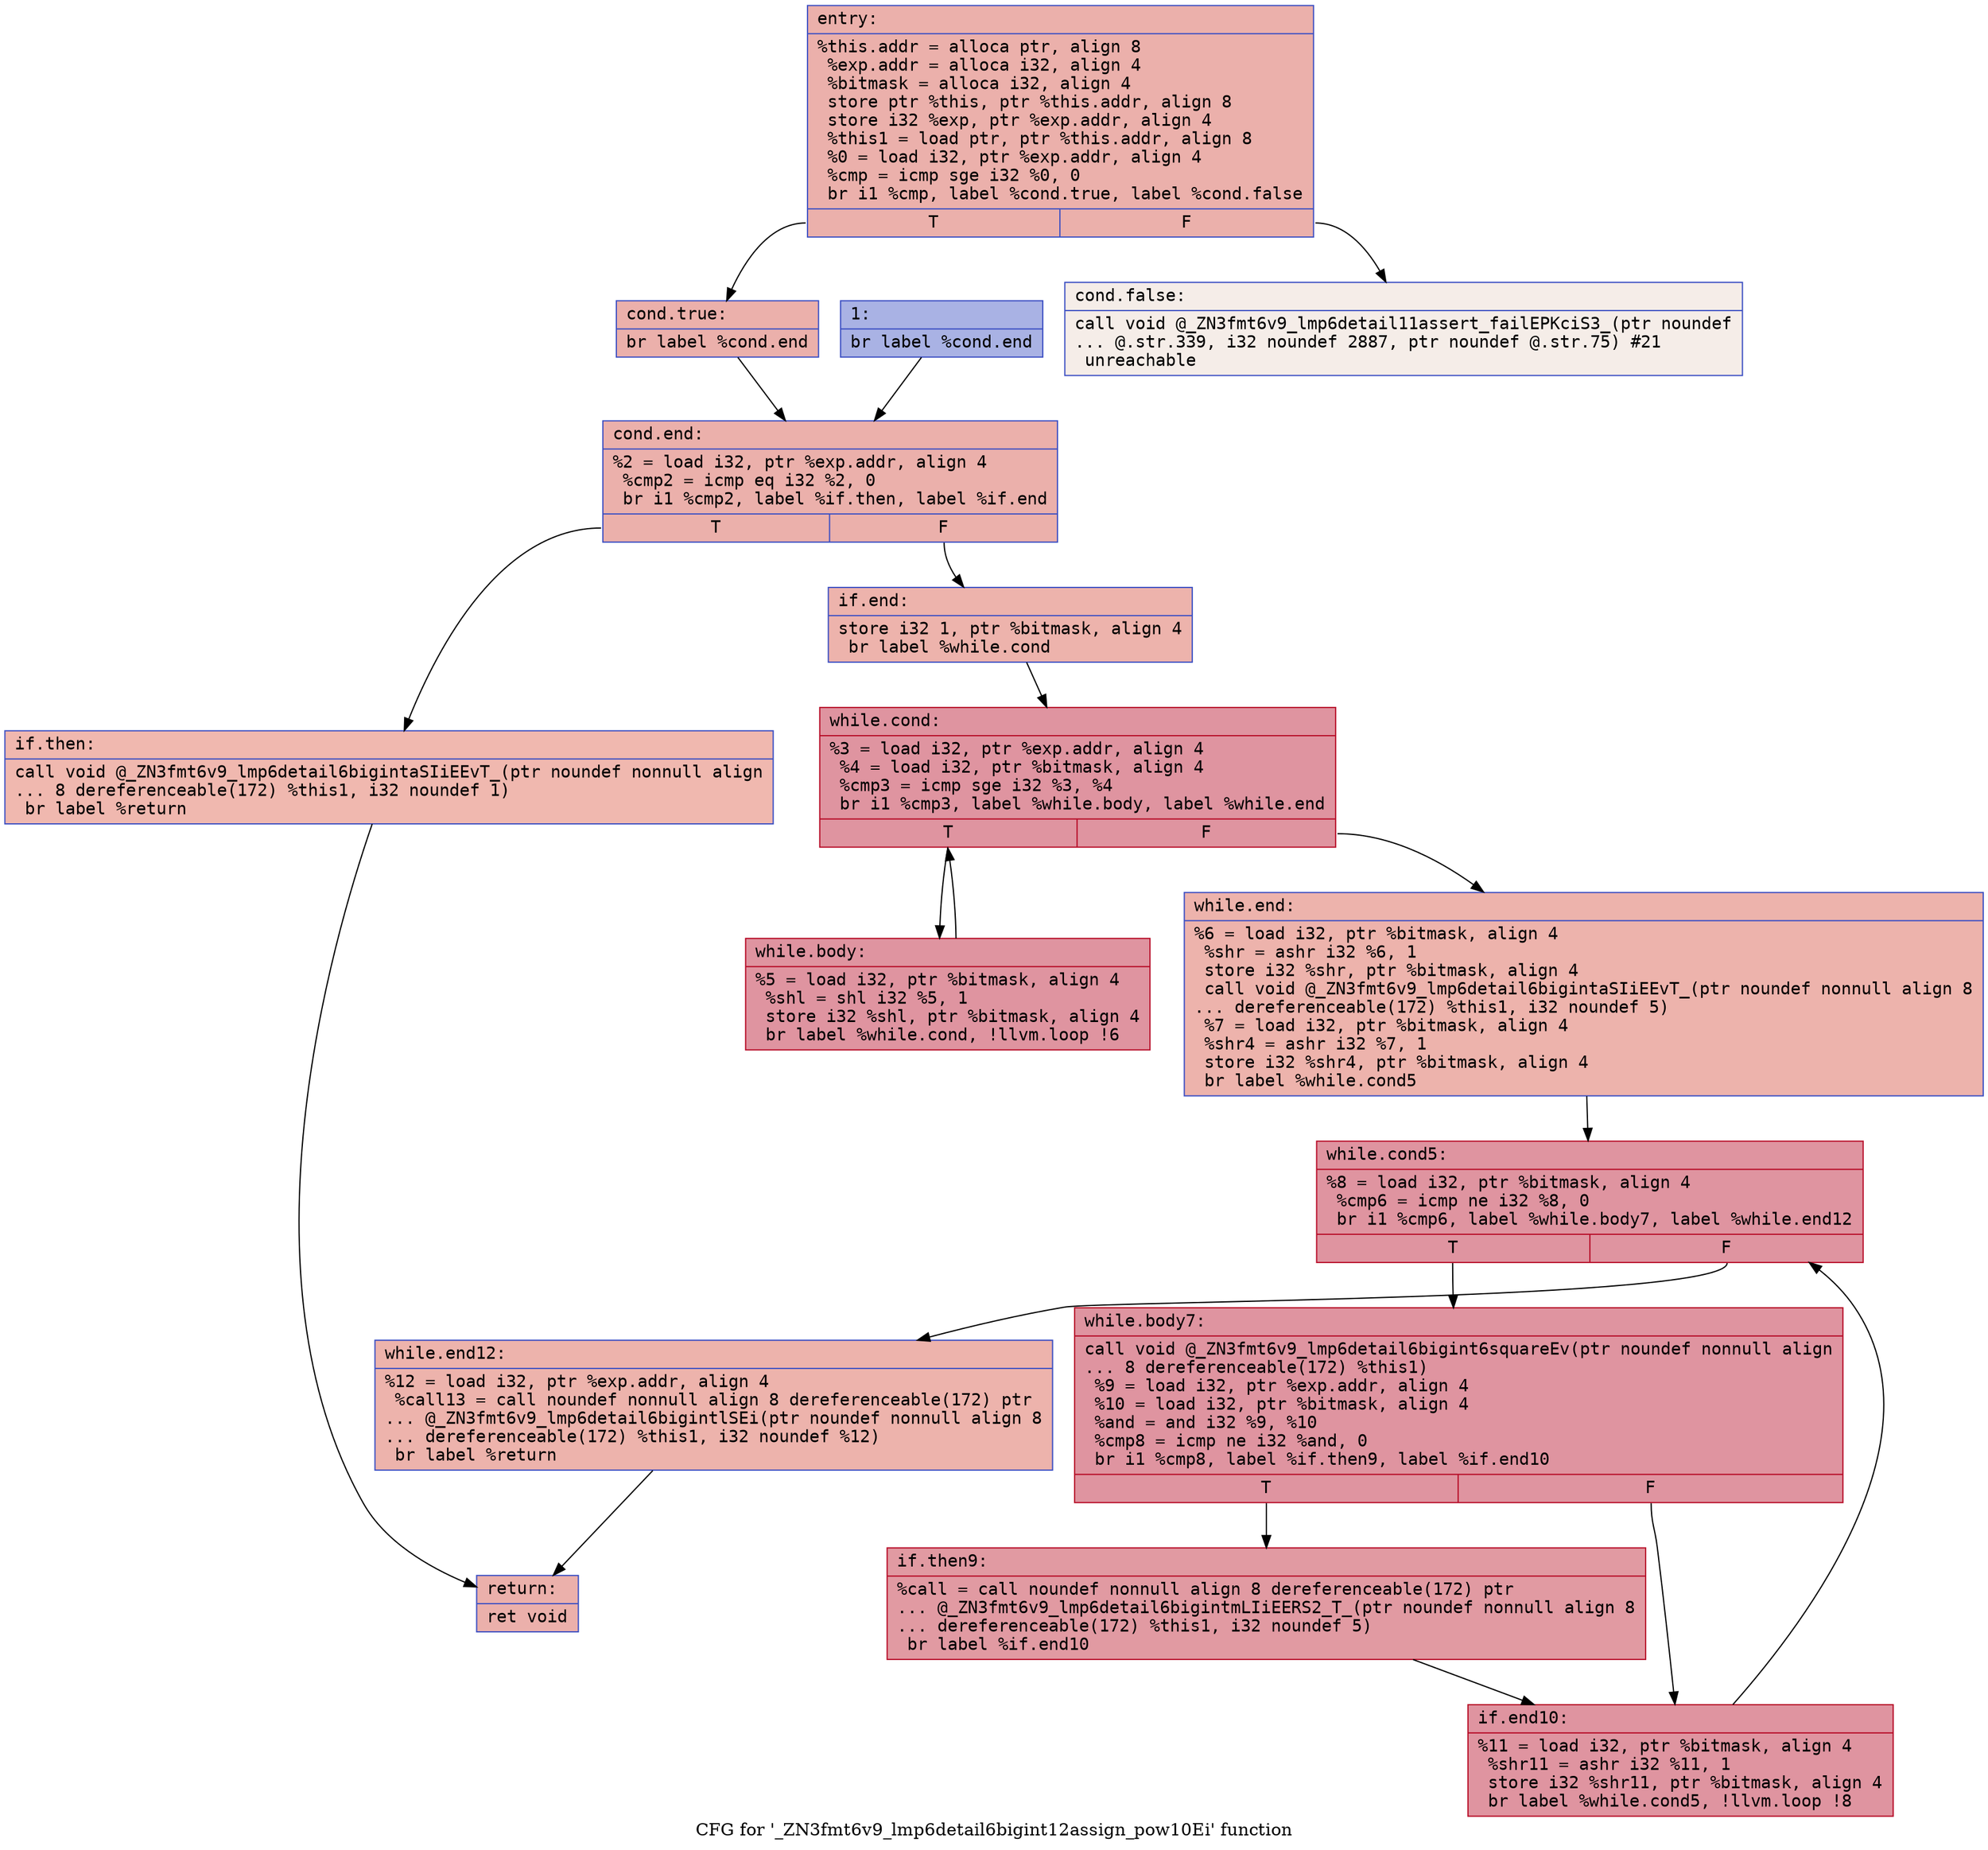 digraph "CFG for '_ZN3fmt6v9_lmp6detail6bigint12assign_pow10Ei' function" {
	label="CFG for '_ZN3fmt6v9_lmp6detail6bigint12assign_pow10Ei' function";

	Node0x556bfec3c200 [shape=record,color="#3d50c3ff", style=filled, fillcolor="#d24b4070" fontname="Courier",label="{entry:\l|  %this.addr = alloca ptr, align 8\l  %exp.addr = alloca i32, align 4\l  %bitmask = alloca i32, align 4\l  store ptr %this, ptr %this.addr, align 8\l  store i32 %exp, ptr %exp.addr, align 4\l  %this1 = load ptr, ptr %this.addr, align 8\l  %0 = load i32, ptr %exp.addr, align 4\l  %cmp = icmp sge i32 %0, 0\l  br i1 %cmp, label %cond.true, label %cond.false\l|{<s0>T|<s1>F}}"];
	Node0x556bfec3c200:s0 -> Node0x556bfec3c6c0[tooltip="entry -> cond.true\nProbability 100.00%" ];
	Node0x556bfec3c200:s1 -> Node0x556bfec3c740[tooltip="entry -> cond.false\nProbability 0.00%" ];
	Node0x556bfec3c6c0 [shape=record,color="#3d50c3ff", style=filled, fillcolor="#d24b4070" fontname="Courier",label="{cond.true:\l|  br label %cond.end\l}"];
	Node0x556bfec3c6c0 -> Node0x556bfec3c870[tooltip="cond.true -> cond.end\nProbability 100.00%" ];
	Node0x556bfec3c740 [shape=record,color="#3d50c3ff", style=filled, fillcolor="#e8d6cc70" fontname="Courier",label="{cond.false:\l|  call void @_ZN3fmt6v9_lmp6detail11assert_failEPKciS3_(ptr noundef\l... @.str.339, i32 noundef 2887, ptr noundef @.str.75) #21\l  unreachable\l}"];
	Node0x556bfec3cba0 [shape=record,color="#3d50c3ff", style=filled, fillcolor="#3d50c370" fontname="Courier",label="{1:\l|  br label %cond.end\l}"];
	Node0x556bfec3cba0 -> Node0x556bfec3c870[tooltip="1 -> cond.end\nProbability 100.00%" ];
	Node0x556bfec3c870 [shape=record,color="#3d50c3ff", style=filled, fillcolor="#d24b4070" fontname="Courier",label="{cond.end:\l|  %2 = load i32, ptr %exp.addr, align 4\l  %cmp2 = icmp eq i32 %2, 0\l  br i1 %cmp2, label %if.then, label %if.end\l|{<s0>T|<s1>F}}"];
	Node0x556bfec3c870:s0 -> Node0x556bfec3cd70[tooltip="cond.end -> if.then\nProbability 37.50%" ];
	Node0x556bfec3c870:s1 -> Node0x556bfec3cf60[tooltip="cond.end -> if.end\nProbability 62.50%" ];
	Node0x556bfec3cd70 [shape=record,color="#3d50c3ff", style=filled, fillcolor="#dc5d4a70" fontname="Courier",label="{if.then:\l|  call void @_ZN3fmt6v9_lmp6detail6bigintaSIiEEvT_(ptr noundef nonnull align\l... 8 dereferenceable(172) %this1, i32 noundef 1)\l  br label %return\l}"];
	Node0x556bfec3cd70 -> Node0x556bfec3d200[tooltip="if.then -> return\nProbability 100.00%" ];
	Node0x556bfec3cf60 [shape=record,color="#3d50c3ff", style=filled, fillcolor="#d6524470" fontname="Courier",label="{if.end:\l|  store i32 1, ptr %bitmask, align 4\l  br label %while.cond\l}"];
	Node0x556bfec3cf60 -> Node0x556bfec3d360[tooltip="if.end -> while.cond\nProbability 100.00%" ];
	Node0x556bfec3d360 [shape=record,color="#b70d28ff", style=filled, fillcolor="#b70d2870" fontname="Courier",label="{while.cond:\l|  %3 = load i32, ptr %exp.addr, align 4\l  %4 = load i32, ptr %bitmask, align 4\l  %cmp3 = icmp sge i32 %3, %4\l  br i1 %cmp3, label %while.body, label %while.end\l|{<s0>T|<s1>F}}"];
	Node0x556bfec3d360:s0 -> Node0x556bfec3d5b0[tooltip="while.cond -> while.body\nProbability 96.88%" ];
	Node0x556bfec3d360:s1 -> Node0x556bfec3d600[tooltip="while.cond -> while.end\nProbability 3.12%" ];
	Node0x556bfec3d5b0 [shape=record,color="#b70d28ff", style=filled, fillcolor="#b70d2870" fontname="Courier",label="{while.body:\l|  %5 = load i32, ptr %bitmask, align 4\l  %shl = shl i32 %5, 1\l  store i32 %shl, ptr %bitmask, align 4\l  br label %while.cond, !llvm.loop !6\l}"];
	Node0x556bfec3d5b0 -> Node0x556bfec3d360[tooltip="while.body -> while.cond\nProbability 100.00%" ];
	Node0x556bfec3d600 [shape=record,color="#3d50c3ff", style=filled, fillcolor="#d6524470" fontname="Courier",label="{while.end:\l|  %6 = load i32, ptr %bitmask, align 4\l  %shr = ashr i32 %6, 1\l  store i32 %shr, ptr %bitmask, align 4\l  call void @_ZN3fmt6v9_lmp6detail6bigintaSIiEEvT_(ptr noundef nonnull align 8\l... dereferenceable(172) %this1, i32 noundef 5)\l  %7 = load i32, ptr %bitmask, align 4\l  %shr4 = ashr i32 %7, 1\l  store i32 %shr4, ptr %bitmask, align 4\l  br label %while.cond5\l}"];
	Node0x556bfec3d600 -> Node0x556bfec3df30[tooltip="while.end -> while.cond5\nProbability 100.00%" ];
	Node0x556bfec3df30 [shape=record,color="#b70d28ff", style=filled, fillcolor="#b70d2870" fontname="Courier",label="{while.cond5:\l|  %8 = load i32, ptr %bitmask, align 4\l  %cmp6 = icmp ne i32 %8, 0\l  br i1 %cmp6, label %while.body7, label %while.end12\l|{<s0>T|<s1>F}}"];
	Node0x556bfec3df30:s0 -> Node0x556bfec3e100[tooltip="while.cond5 -> while.body7\nProbability 96.88%" ];
	Node0x556bfec3df30:s1 -> Node0x556bfec3cdc0[tooltip="while.cond5 -> while.end12\nProbability 3.12%" ];
	Node0x556bfec3e100 [shape=record,color="#b70d28ff", style=filled, fillcolor="#b70d2870" fontname="Courier",label="{while.body7:\l|  call void @_ZN3fmt6v9_lmp6detail6bigint6squareEv(ptr noundef nonnull align\l... 8 dereferenceable(172) %this1)\l  %9 = load i32, ptr %exp.addr, align 4\l  %10 = load i32, ptr %bitmask, align 4\l  %and = and i32 %9, %10\l  %cmp8 = icmp ne i32 %and, 0\l  br i1 %cmp8, label %if.then9, label %if.end10\l|{<s0>T|<s1>F}}"];
	Node0x556bfec3e100:s0 -> Node0x556bfec3e830[tooltip="while.body7 -> if.then9\nProbability 62.50%" ];
	Node0x556bfec3e100:s1 -> Node0x556bfec3e880[tooltip="while.body7 -> if.end10\nProbability 37.50%" ];
	Node0x556bfec3e830 [shape=record,color="#b70d28ff", style=filled, fillcolor="#bb1b2c70" fontname="Courier",label="{if.then9:\l|  %call = call noundef nonnull align 8 dereferenceable(172) ptr\l... @_ZN3fmt6v9_lmp6detail6bigintmLIiEERS2_T_(ptr noundef nonnull align 8\l... dereferenceable(172) %this1, i32 noundef 5)\l  br label %if.end10\l}"];
	Node0x556bfec3e830 -> Node0x556bfec3e880[tooltip="if.then9 -> if.end10\nProbability 100.00%" ];
	Node0x556bfec3e880 [shape=record,color="#b70d28ff", style=filled, fillcolor="#b70d2870" fontname="Courier",label="{if.end10:\l|  %11 = load i32, ptr %bitmask, align 4\l  %shr11 = ashr i32 %11, 1\l  store i32 %shr11, ptr %bitmask, align 4\l  br label %while.cond5, !llvm.loop !8\l}"];
	Node0x556bfec3e880 -> Node0x556bfec3df30[tooltip="if.end10 -> while.cond5\nProbability 100.00%" ];
	Node0x556bfec3cdc0 [shape=record,color="#3d50c3ff", style=filled, fillcolor="#d6524470" fontname="Courier",label="{while.end12:\l|  %12 = load i32, ptr %exp.addr, align 4\l  %call13 = call noundef nonnull align 8 dereferenceable(172) ptr\l... @_ZN3fmt6v9_lmp6detail6bigintlSEi(ptr noundef nonnull align 8\l... dereferenceable(172) %this1, i32 noundef %12)\l  br label %return\l}"];
	Node0x556bfec3cdc0 -> Node0x556bfec3d200[tooltip="while.end12 -> return\nProbability 100.00%" ];
	Node0x556bfec3d200 [shape=record,color="#3d50c3ff", style=filled, fillcolor="#d24b4070" fontname="Courier",label="{return:\l|  ret void\l}"];
}
